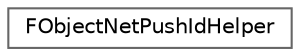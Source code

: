 digraph "Graphical Class Hierarchy"
{
 // INTERACTIVE_SVG=YES
 // LATEX_PDF_SIZE
  bgcolor="transparent";
  edge [fontname=Helvetica,fontsize=10,labelfontname=Helvetica,labelfontsize=10];
  node [fontname=Helvetica,fontsize=10,shape=box,height=0.2,width=0.4];
  rankdir="LR";
  Node0 [id="Node000000",label="FObjectNetPushIdHelper",height=0.2,width=0.4,color="grey40", fillcolor="white", style="filled",URL="$d5/db2/structFObjectNetPushIdHelper.html",tooltip=" "];
}
